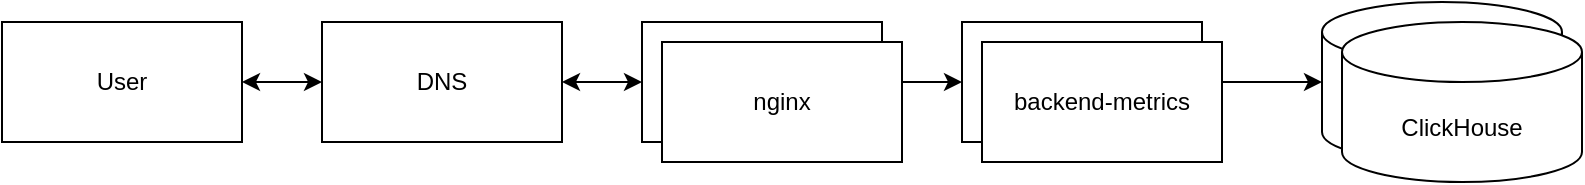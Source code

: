 <mxfile version="15.9.4" type="device"><diagram id="cDi8IahvEKvrYIOiSqdl" name="Page-1"><mxGraphModel dx="946" dy="645" grid="1" gridSize="10" guides="1" tooltips="1" connect="1" arrows="1" fold="1" page="1" pageScale="1" pageWidth="827" pageHeight="1169" math="0" shadow="0"><root><mxCell id="0"/><mxCell id="1" parent="0"/><mxCell id="ASxNHNS6aOMDxWNFGvDQ-1" value="User" style="rounded=0;whiteSpace=wrap;html=1;" parent="1" vertex="1"><mxGeometry x="160" y="410" width="120" height="60" as="geometry"/></mxCell><mxCell id="ASxNHNS6aOMDxWNFGvDQ-3" value="DNS" style="rounded=0;whiteSpace=wrap;html=1;" parent="1" vertex="1"><mxGeometry x="320" y="410" width="120" height="60" as="geometry"/></mxCell><mxCell id="ASxNHNS6aOMDxWNFGvDQ-4" value="nginx" style="rounded=0;whiteSpace=wrap;html=1;" parent="1" vertex="1"><mxGeometry x="480" y="410" width="120" height="60" as="geometry"/></mxCell><mxCell id="ASxNHNS6aOMDxWNFGvDQ-7" value="backend-metrics" style="rounded=0;whiteSpace=wrap;html=1;" parent="1" vertex="1"><mxGeometry x="640" y="410" width="120" height="60" as="geometry"/></mxCell><mxCell id="ASxNHNS6aOMDxWNFGvDQ-12" value="" style="endArrow=classic;startArrow=classic;html=1;rounded=0;entryX=0;entryY=0.5;entryDx=0;entryDy=0;exitX=1;exitY=0.5;exitDx=0;exitDy=0;" parent="1" source="ASxNHNS6aOMDxWNFGvDQ-1" target="ASxNHNS6aOMDxWNFGvDQ-3" edge="1"><mxGeometry width="50" height="50" relative="1" as="geometry"><mxPoint x="350" y="540" as="sourcePoint"/><mxPoint x="400" y="490" as="targetPoint"/></mxGeometry></mxCell><mxCell id="ASxNHNS6aOMDxWNFGvDQ-13" value="" style="endArrow=classic;startArrow=classic;html=1;rounded=0;entryX=0;entryY=0.5;entryDx=0;entryDy=0;exitX=1;exitY=0.5;exitDx=0;exitDy=0;" parent="1" source="ASxNHNS6aOMDxWNFGvDQ-3" target="ASxNHNS6aOMDxWNFGvDQ-4" edge="1"><mxGeometry width="50" height="50" relative="1" as="geometry"><mxPoint x="350" y="540" as="sourcePoint"/><mxPoint x="400" y="490" as="targetPoint"/></mxGeometry></mxCell><mxCell id="ASxNHNS6aOMDxWNFGvDQ-16" value="" style="endArrow=classic;startArrow=classic;html=1;rounded=0;entryX=0;entryY=0.5;entryDx=0;entryDy=0;exitX=1;exitY=0.5;exitDx=0;exitDy=0;" parent="1" source="ASxNHNS6aOMDxWNFGvDQ-4" target="ASxNHNS6aOMDxWNFGvDQ-7" edge="1"><mxGeometry width="50" height="50" relative="1" as="geometry"><mxPoint x="670" y="540" as="sourcePoint"/><mxPoint x="640" y="440" as="targetPoint"/></mxGeometry></mxCell><mxCell id="ASxNHNS6aOMDxWNFGvDQ-17" value="ClickHouse" style="shape=cylinder3;whiteSpace=wrap;html=1;boundedLbl=1;backgroundOutline=1;size=15;" parent="1" vertex="1"><mxGeometry x="820" y="400" width="120" height="80" as="geometry"/></mxCell><mxCell id="ASxNHNS6aOMDxWNFGvDQ-20" value="" style="endArrow=classic;startArrow=classic;html=1;rounded=0;entryX=0;entryY=0.5;entryDx=0;entryDy=0;entryPerimeter=0;exitX=1;exitY=0.5;exitDx=0;exitDy=0;" parent="1" source="ASxNHNS6aOMDxWNFGvDQ-7" target="ASxNHNS6aOMDxWNFGvDQ-17" edge="1"><mxGeometry width="50" height="50" relative="1" as="geometry"><mxPoint x="970" y="510" as="sourcePoint"/><mxPoint x="1050" y="510" as="targetPoint"/></mxGeometry></mxCell><mxCell id="ASxNHNS6aOMDxWNFGvDQ-22" value="ClickHouse" style="shape=cylinder3;whiteSpace=wrap;html=1;boundedLbl=1;backgroundOutline=1;size=15;" parent="1" vertex="1"><mxGeometry x="830" y="410" width="120" height="80" as="geometry"/></mxCell><mxCell id="ASxNHNS6aOMDxWNFGvDQ-26" value="backend-metrics" style="rounded=0;whiteSpace=wrap;html=1;" parent="1" vertex="1"><mxGeometry x="650" y="420" width="120" height="60" as="geometry"/></mxCell><mxCell id="jKPrsk-C6i_416RIqDgl-1" value="nginx" style="rounded=0;whiteSpace=wrap;html=1;" vertex="1" parent="1"><mxGeometry x="490" y="420" width="120" height="60" as="geometry"/></mxCell></root></mxGraphModel></diagram></mxfile>